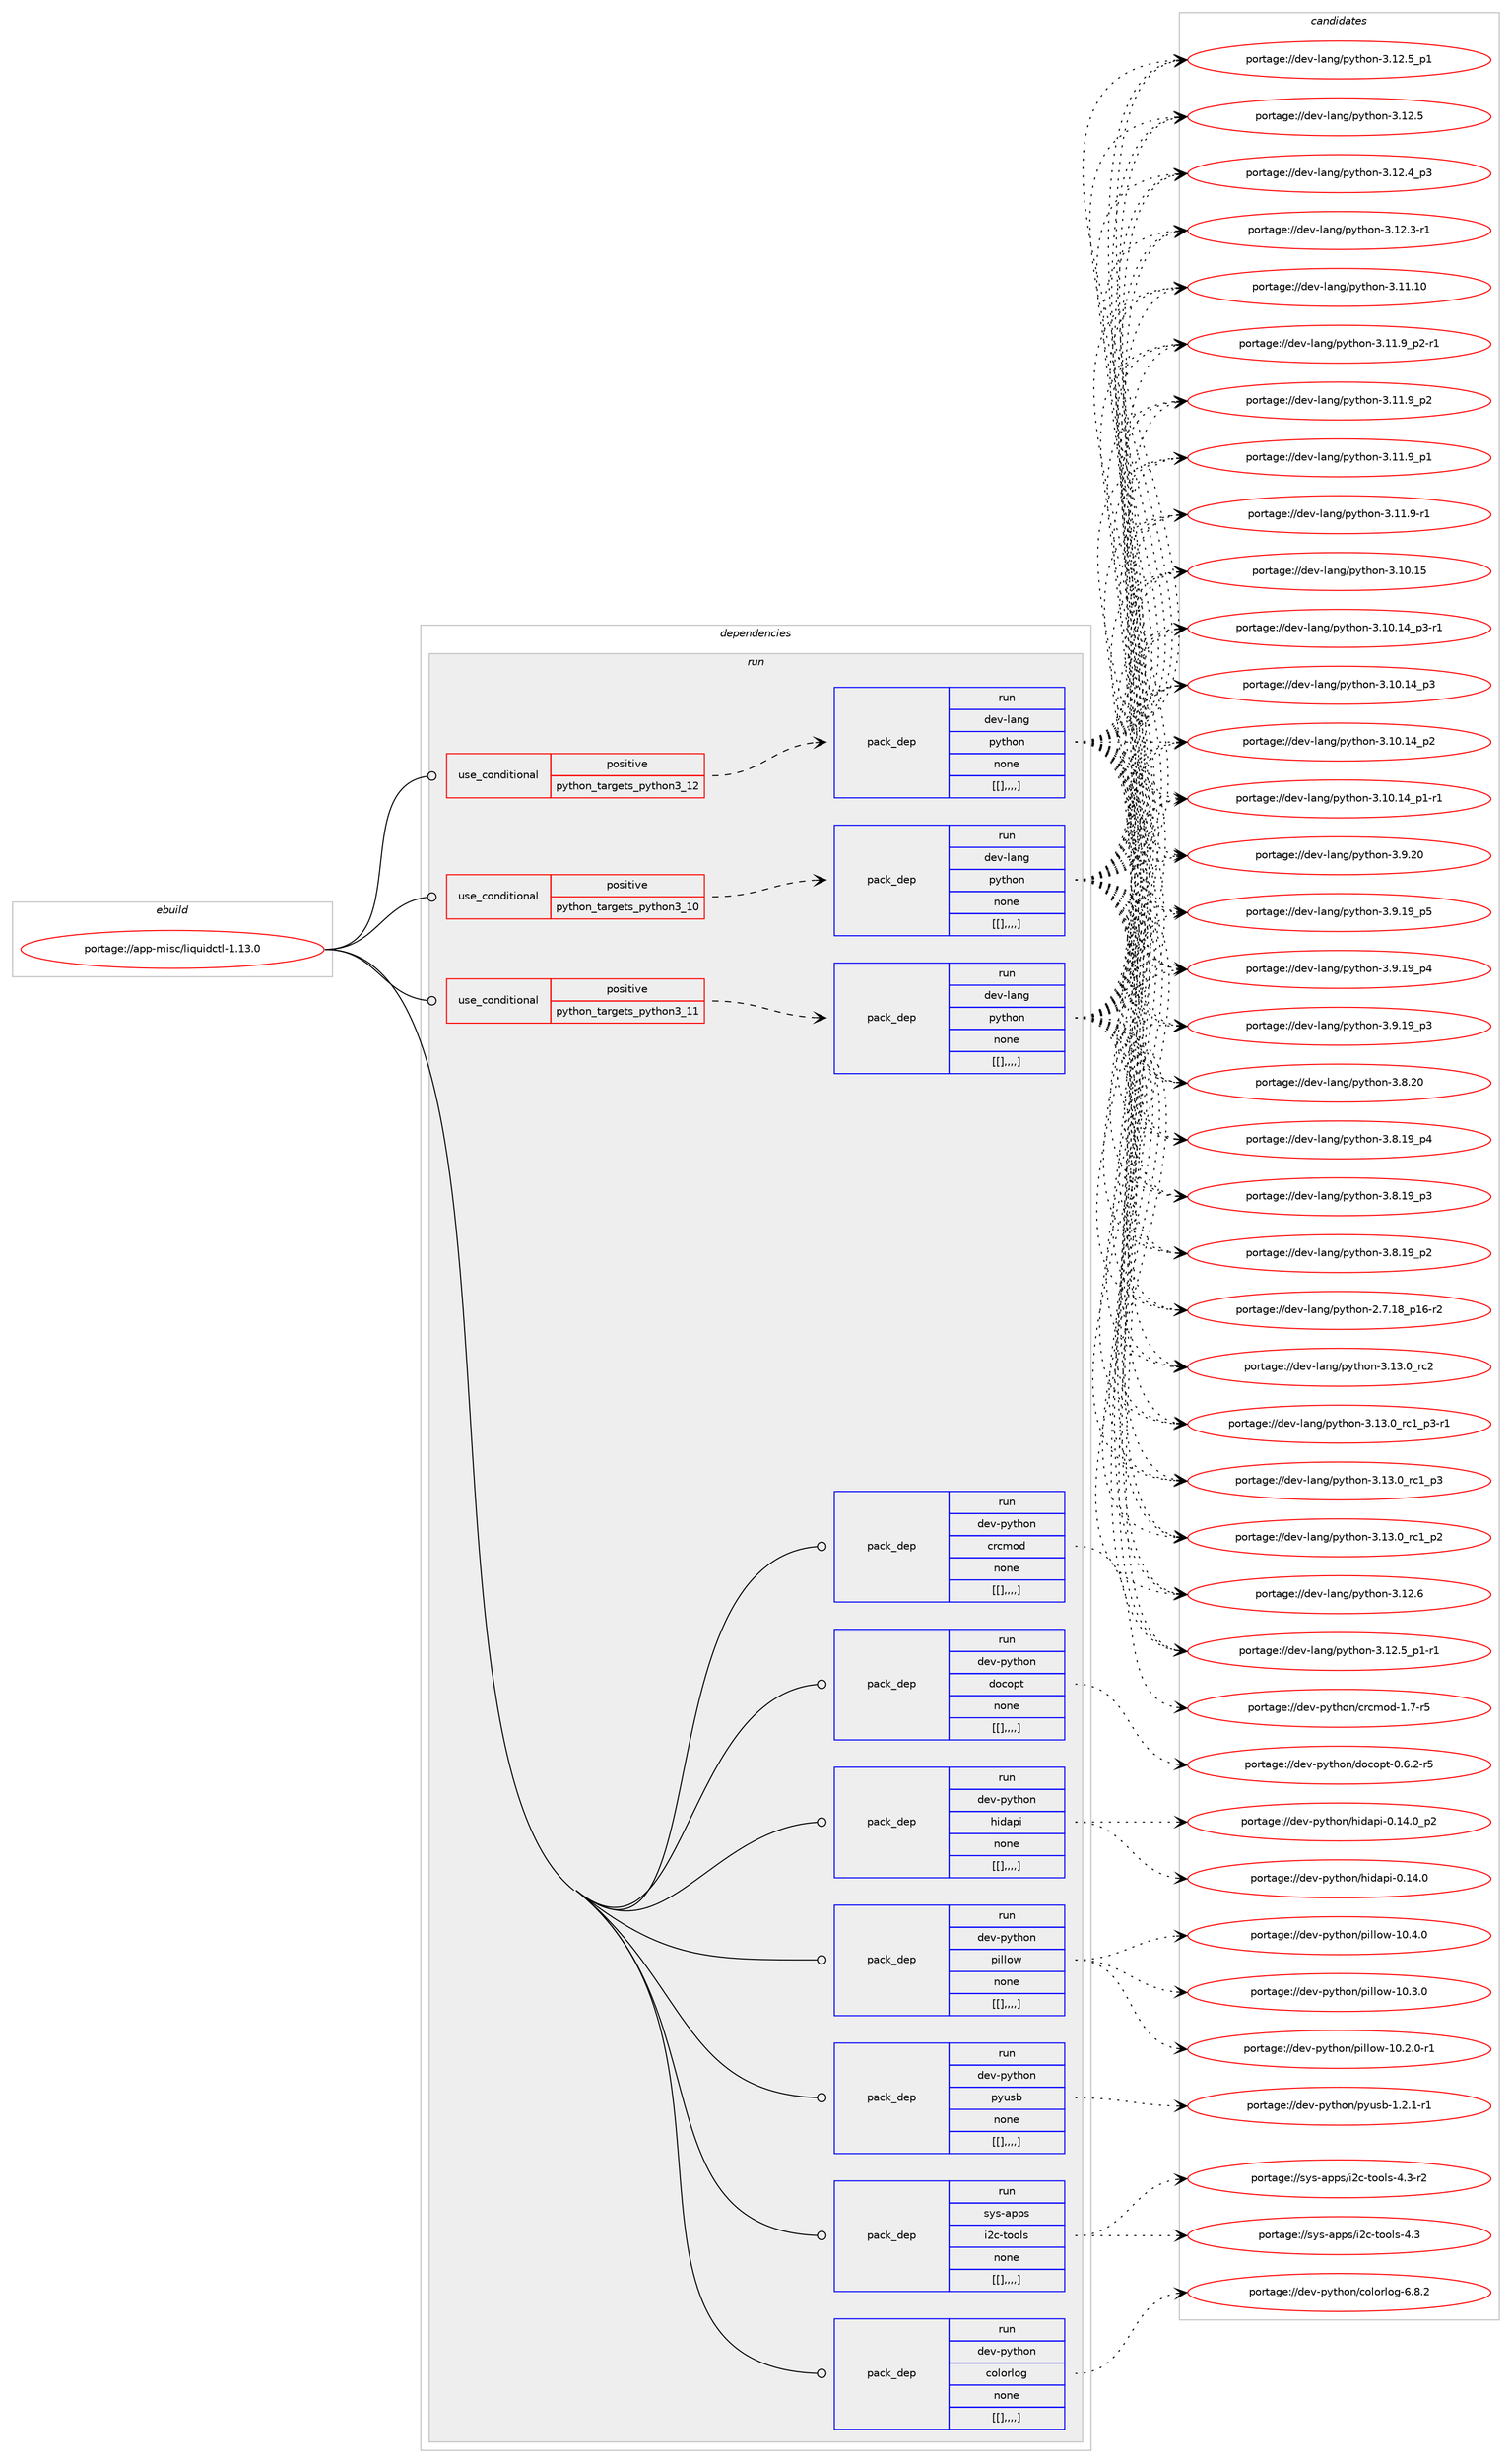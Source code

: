 digraph prolog {

# *************
# Graph options
# *************

newrank=true;
concentrate=true;
compound=true;
graph [rankdir=LR,fontname=Helvetica,fontsize=10,ranksep=1.5];#, ranksep=2.5, nodesep=0.2];
edge  [arrowhead=vee];
node  [fontname=Helvetica,fontsize=10];

# **********
# The ebuild
# **********

subgraph cluster_leftcol {
color=gray;
label=<<i>ebuild</i>>;
id [label="portage://app-misc/liquidctl-1.13.0", color=red, width=4, href="../app-misc/liquidctl-1.13.0.svg"];
}

# ****************
# The dependencies
# ****************

subgraph cluster_midcol {
color=gray;
label=<<i>dependencies</i>>;
subgraph cluster_compile {
fillcolor="#eeeeee";
style=filled;
label=<<i>compile</i>>;
}
subgraph cluster_compileandrun {
fillcolor="#eeeeee";
style=filled;
label=<<i>compile and run</i>>;
}
subgraph cluster_run {
fillcolor="#eeeeee";
style=filled;
label=<<i>run</i>>;
subgraph cond12433 {
dependency42637 [label=<<TABLE BORDER="0" CELLBORDER="1" CELLSPACING="0" CELLPADDING="4"><TR><TD ROWSPAN="3" CELLPADDING="10">use_conditional</TD></TR><TR><TD>positive</TD></TR><TR><TD>python_targets_python3_10</TD></TR></TABLE>>, shape=none, color=red];
subgraph pack29804 {
dependency42638 [label=<<TABLE BORDER="0" CELLBORDER="1" CELLSPACING="0" CELLPADDING="4" WIDTH="220"><TR><TD ROWSPAN="6" CELLPADDING="30">pack_dep</TD></TR><TR><TD WIDTH="110">run</TD></TR><TR><TD>dev-lang</TD></TR><TR><TD>python</TD></TR><TR><TD>none</TD></TR><TR><TD>[[],,,,]</TD></TR></TABLE>>, shape=none, color=blue];
}
dependency42637:e -> dependency42638:w [weight=20,style="dashed",arrowhead="vee"];
}
id:e -> dependency42637:w [weight=20,style="solid",arrowhead="odot"];
subgraph cond12434 {
dependency42639 [label=<<TABLE BORDER="0" CELLBORDER="1" CELLSPACING="0" CELLPADDING="4"><TR><TD ROWSPAN="3" CELLPADDING="10">use_conditional</TD></TR><TR><TD>positive</TD></TR><TR><TD>python_targets_python3_11</TD></TR></TABLE>>, shape=none, color=red];
subgraph pack29805 {
dependency42640 [label=<<TABLE BORDER="0" CELLBORDER="1" CELLSPACING="0" CELLPADDING="4" WIDTH="220"><TR><TD ROWSPAN="6" CELLPADDING="30">pack_dep</TD></TR><TR><TD WIDTH="110">run</TD></TR><TR><TD>dev-lang</TD></TR><TR><TD>python</TD></TR><TR><TD>none</TD></TR><TR><TD>[[],,,,]</TD></TR></TABLE>>, shape=none, color=blue];
}
dependency42639:e -> dependency42640:w [weight=20,style="dashed",arrowhead="vee"];
}
id:e -> dependency42639:w [weight=20,style="solid",arrowhead="odot"];
subgraph cond12435 {
dependency42641 [label=<<TABLE BORDER="0" CELLBORDER="1" CELLSPACING="0" CELLPADDING="4"><TR><TD ROWSPAN="3" CELLPADDING="10">use_conditional</TD></TR><TR><TD>positive</TD></TR><TR><TD>python_targets_python3_12</TD></TR></TABLE>>, shape=none, color=red];
subgraph pack29806 {
dependency42642 [label=<<TABLE BORDER="0" CELLBORDER="1" CELLSPACING="0" CELLPADDING="4" WIDTH="220"><TR><TD ROWSPAN="6" CELLPADDING="30">pack_dep</TD></TR><TR><TD WIDTH="110">run</TD></TR><TR><TD>dev-lang</TD></TR><TR><TD>python</TD></TR><TR><TD>none</TD></TR><TR><TD>[[],,,,]</TD></TR></TABLE>>, shape=none, color=blue];
}
dependency42641:e -> dependency42642:w [weight=20,style="dashed",arrowhead="vee"];
}
id:e -> dependency42641:w [weight=20,style="solid",arrowhead="odot"];
subgraph pack29807 {
dependency42643 [label=<<TABLE BORDER="0" CELLBORDER="1" CELLSPACING="0" CELLPADDING="4" WIDTH="220"><TR><TD ROWSPAN="6" CELLPADDING="30">pack_dep</TD></TR><TR><TD WIDTH="110">run</TD></TR><TR><TD>dev-python</TD></TR><TR><TD>colorlog</TD></TR><TR><TD>none</TD></TR><TR><TD>[[],,,,]</TD></TR></TABLE>>, shape=none, color=blue];
}
id:e -> dependency42643:w [weight=20,style="solid",arrowhead="odot"];
subgraph pack29808 {
dependency42644 [label=<<TABLE BORDER="0" CELLBORDER="1" CELLSPACING="0" CELLPADDING="4" WIDTH="220"><TR><TD ROWSPAN="6" CELLPADDING="30">pack_dep</TD></TR><TR><TD WIDTH="110">run</TD></TR><TR><TD>dev-python</TD></TR><TR><TD>crcmod</TD></TR><TR><TD>none</TD></TR><TR><TD>[[],,,,]</TD></TR></TABLE>>, shape=none, color=blue];
}
id:e -> dependency42644:w [weight=20,style="solid",arrowhead="odot"];
subgraph pack29809 {
dependency42645 [label=<<TABLE BORDER="0" CELLBORDER="1" CELLSPACING="0" CELLPADDING="4" WIDTH="220"><TR><TD ROWSPAN="6" CELLPADDING="30">pack_dep</TD></TR><TR><TD WIDTH="110">run</TD></TR><TR><TD>dev-python</TD></TR><TR><TD>docopt</TD></TR><TR><TD>none</TD></TR><TR><TD>[[],,,,]</TD></TR></TABLE>>, shape=none, color=blue];
}
id:e -> dependency42645:w [weight=20,style="solid",arrowhead="odot"];
subgraph pack29810 {
dependency42646 [label=<<TABLE BORDER="0" CELLBORDER="1" CELLSPACING="0" CELLPADDING="4" WIDTH="220"><TR><TD ROWSPAN="6" CELLPADDING="30">pack_dep</TD></TR><TR><TD WIDTH="110">run</TD></TR><TR><TD>dev-python</TD></TR><TR><TD>hidapi</TD></TR><TR><TD>none</TD></TR><TR><TD>[[],,,,]</TD></TR></TABLE>>, shape=none, color=blue];
}
id:e -> dependency42646:w [weight=20,style="solid",arrowhead="odot"];
subgraph pack29811 {
dependency42647 [label=<<TABLE BORDER="0" CELLBORDER="1" CELLSPACING="0" CELLPADDING="4" WIDTH="220"><TR><TD ROWSPAN="6" CELLPADDING="30">pack_dep</TD></TR><TR><TD WIDTH="110">run</TD></TR><TR><TD>dev-python</TD></TR><TR><TD>pillow</TD></TR><TR><TD>none</TD></TR><TR><TD>[[],,,,]</TD></TR></TABLE>>, shape=none, color=blue];
}
id:e -> dependency42647:w [weight=20,style="solid",arrowhead="odot"];
subgraph pack29812 {
dependency42648 [label=<<TABLE BORDER="0" CELLBORDER="1" CELLSPACING="0" CELLPADDING="4" WIDTH="220"><TR><TD ROWSPAN="6" CELLPADDING="30">pack_dep</TD></TR><TR><TD WIDTH="110">run</TD></TR><TR><TD>dev-python</TD></TR><TR><TD>pyusb</TD></TR><TR><TD>none</TD></TR><TR><TD>[[],,,,]</TD></TR></TABLE>>, shape=none, color=blue];
}
id:e -> dependency42648:w [weight=20,style="solid",arrowhead="odot"];
subgraph pack29813 {
dependency42649 [label=<<TABLE BORDER="0" CELLBORDER="1" CELLSPACING="0" CELLPADDING="4" WIDTH="220"><TR><TD ROWSPAN="6" CELLPADDING="30">pack_dep</TD></TR><TR><TD WIDTH="110">run</TD></TR><TR><TD>sys-apps</TD></TR><TR><TD>i2c-tools</TD></TR><TR><TD>none</TD></TR><TR><TD>[[],,,,]</TD></TR></TABLE>>, shape=none, color=blue];
}
id:e -> dependency42649:w [weight=20,style="solid",arrowhead="odot"];
}
}

# **************
# The candidates
# **************

subgraph cluster_choices {
rank=same;
color=gray;
label=<<i>candidates</i>>;

subgraph choice29804 {
color=black;
nodesep=1;
choice10010111845108971101034711212111610411111045514649514648951149950 [label="portage://dev-lang/python-3.13.0_rc2", color=red, width=4,href="../dev-lang/python-3.13.0_rc2.svg"];
choice1001011184510897110103471121211161041111104551464951464895114994995112514511449 [label="portage://dev-lang/python-3.13.0_rc1_p3-r1", color=red, width=4,href="../dev-lang/python-3.13.0_rc1_p3-r1.svg"];
choice100101118451089711010347112121116104111110455146495146489511499499511251 [label="portage://dev-lang/python-3.13.0_rc1_p3", color=red, width=4,href="../dev-lang/python-3.13.0_rc1_p3.svg"];
choice100101118451089711010347112121116104111110455146495146489511499499511250 [label="portage://dev-lang/python-3.13.0_rc1_p2", color=red, width=4,href="../dev-lang/python-3.13.0_rc1_p2.svg"];
choice10010111845108971101034711212111610411111045514649504654 [label="portage://dev-lang/python-3.12.6", color=red, width=4,href="../dev-lang/python-3.12.6.svg"];
choice1001011184510897110103471121211161041111104551464950465395112494511449 [label="portage://dev-lang/python-3.12.5_p1-r1", color=red, width=4,href="../dev-lang/python-3.12.5_p1-r1.svg"];
choice100101118451089711010347112121116104111110455146495046539511249 [label="portage://dev-lang/python-3.12.5_p1", color=red, width=4,href="../dev-lang/python-3.12.5_p1.svg"];
choice10010111845108971101034711212111610411111045514649504653 [label="portage://dev-lang/python-3.12.5", color=red, width=4,href="../dev-lang/python-3.12.5.svg"];
choice100101118451089711010347112121116104111110455146495046529511251 [label="portage://dev-lang/python-3.12.4_p3", color=red, width=4,href="../dev-lang/python-3.12.4_p3.svg"];
choice100101118451089711010347112121116104111110455146495046514511449 [label="portage://dev-lang/python-3.12.3-r1", color=red, width=4,href="../dev-lang/python-3.12.3-r1.svg"];
choice1001011184510897110103471121211161041111104551464949464948 [label="portage://dev-lang/python-3.11.10", color=red, width=4,href="../dev-lang/python-3.11.10.svg"];
choice1001011184510897110103471121211161041111104551464949465795112504511449 [label="portage://dev-lang/python-3.11.9_p2-r1", color=red, width=4,href="../dev-lang/python-3.11.9_p2-r1.svg"];
choice100101118451089711010347112121116104111110455146494946579511250 [label="portage://dev-lang/python-3.11.9_p2", color=red, width=4,href="../dev-lang/python-3.11.9_p2.svg"];
choice100101118451089711010347112121116104111110455146494946579511249 [label="portage://dev-lang/python-3.11.9_p1", color=red, width=4,href="../dev-lang/python-3.11.9_p1.svg"];
choice100101118451089711010347112121116104111110455146494946574511449 [label="portage://dev-lang/python-3.11.9-r1", color=red, width=4,href="../dev-lang/python-3.11.9-r1.svg"];
choice1001011184510897110103471121211161041111104551464948464953 [label="portage://dev-lang/python-3.10.15", color=red, width=4,href="../dev-lang/python-3.10.15.svg"];
choice100101118451089711010347112121116104111110455146494846495295112514511449 [label="portage://dev-lang/python-3.10.14_p3-r1", color=red, width=4,href="../dev-lang/python-3.10.14_p3-r1.svg"];
choice10010111845108971101034711212111610411111045514649484649529511251 [label="portage://dev-lang/python-3.10.14_p3", color=red, width=4,href="../dev-lang/python-3.10.14_p3.svg"];
choice10010111845108971101034711212111610411111045514649484649529511250 [label="portage://dev-lang/python-3.10.14_p2", color=red, width=4,href="../dev-lang/python-3.10.14_p2.svg"];
choice100101118451089711010347112121116104111110455146494846495295112494511449 [label="portage://dev-lang/python-3.10.14_p1-r1", color=red, width=4,href="../dev-lang/python-3.10.14_p1-r1.svg"];
choice10010111845108971101034711212111610411111045514657465048 [label="portage://dev-lang/python-3.9.20", color=red, width=4,href="../dev-lang/python-3.9.20.svg"];
choice100101118451089711010347112121116104111110455146574649579511253 [label="portage://dev-lang/python-3.9.19_p5", color=red, width=4,href="../dev-lang/python-3.9.19_p5.svg"];
choice100101118451089711010347112121116104111110455146574649579511252 [label="portage://dev-lang/python-3.9.19_p4", color=red, width=4,href="../dev-lang/python-3.9.19_p4.svg"];
choice100101118451089711010347112121116104111110455146574649579511251 [label="portage://dev-lang/python-3.9.19_p3", color=red, width=4,href="../dev-lang/python-3.9.19_p3.svg"];
choice10010111845108971101034711212111610411111045514656465048 [label="portage://dev-lang/python-3.8.20", color=red, width=4,href="../dev-lang/python-3.8.20.svg"];
choice100101118451089711010347112121116104111110455146564649579511252 [label="portage://dev-lang/python-3.8.19_p4", color=red, width=4,href="../dev-lang/python-3.8.19_p4.svg"];
choice100101118451089711010347112121116104111110455146564649579511251 [label="portage://dev-lang/python-3.8.19_p3", color=red, width=4,href="../dev-lang/python-3.8.19_p3.svg"];
choice100101118451089711010347112121116104111110455146564649579511250 [label="portage://dev-lang/python-3.8.19_p2", color=red, width=4,href="../dev-lang/python-3.8.19_p2.svg"];
choice100101118451089711010347112121116104111110455046554649569511249544511450 [label="portage://dev-lang/python-2.7.18_p16-r2", color=red, width=4,href="../dev-lang/python-2.7.18_p16-r2.svg"];
dependency42638:e -> choice10010111845108971101034711212111610411111045514649514648951149950:w [style=dotted,weight="100"];
dependency42638:e -> choice1001011184510897110103471121211161041111104551464951464895114994995112514511449:w [style=dotted,weight="100"];
dependency42638:e -> choice100101118451089711010347112121116104111110455146495146489511499499511251:w [style=dotted,weight="100"];
dependency42638:e -> choice100101118451089711010347112121116104111110455146495146489511499499511250:w [style=dotted,weight="100"];
dependency42638:e -> choice10010111845108971101034711212111610411111045514649504654:w [style=dotted,weight="100"];
dependency42638:e -> choice1001011184510897110103471121211161041111104551464950465395112494511449:w [style=dotted,weight="100"];
dependency42638:e -> choice100101118451089711010347112121116104111110455146495046539511249:w [style=dotted,weight="100"];
dependency42638:e -> choice10010111845108971101034711212111610411111045514649504653:w [style=dotted,weight="100"];
dependency42638:e -> choice100101118451089711010347112121116104111110455146495046529511251:w [style=dotted,weight="100"];
dependency42638:e -> choice100101118451089711010347112121116104111110455146495046514511449:w [style=dotted,weight="100"];
dependency42638:e -> choice1001011184510897110103471121211161041111104551464949464948:w [style=dotted,weight="100"];
dependency42638:e -> choice1001011184510897110103471121211161041111104551464949465795112504511449:w [style=dotted,weight="100"];
dependency42638:e -> choice100101118451089711010347112121116104111110455146494946579511250:w [style=dotted,weight="100"];
dependency42638:e -> choice100101118451089711010347112121116104111110455146494946579511249:w [style=dotted,weight="100"];
dependency42638:e -> choice100101118451089711010347112121116104111110455146494946574511449:w [style=dotted,weight="100"];
dependency42638:e -> choice1001011184510897110103471121211161041111104551464948464953:w [style=dotted,weight="100"];
dependency42638:e -> choice100101118451089711010347112121116104111110455146494846495295112514511449:w [style=dotted,weight="100"];
dependency42638:e -> choice10010111845108971101034711212111610411111045514649484649529511251:w [style=dotted,weight="100"];
dependency42638:e -> choice10010111845108971101034711212111610411111045514649484649529511250:w [style=dotted,weight="100"];
dependency42638:e -> choice100101118451089711010347112121116104111110455146494846495295112494511449:w [style=dotted,weight="100"];
dependency42638:e -> choice10010111845108971101034711212111610411111045514657465048:w [style=dotted,weight="100"];
dependency42638:e -> choice100101118451089711010347112121116104111110455146574649579511253:w [style=dotted,weight="100"];
dependency42638:e -> choice100101118451089711010347112121116104111110455146574649579511252:w [style=dotted,weight="100"];
dependency42638:e -> choice100101118451089711010347112121116104111110455146574649579511251:w [style=dotted,weight="100"];
dependency42638:e -> choice10010111845108971101034711212111610411111045514656465048:w [style=dotted,weight="100"];
dependency42638:e -> choice100101118451089711010347112121116104111110455146564649579511252:w [style=dotted,weight="100"];
dependency42638:e -> choice100101118451089711010347112121116104111110455146564649579511251:w [style=dotted,weight="100"];
dependency42638:e -> choice100101118451089711010347112121116104111110455146564649579511250:w [style=dotted,weight="100"];
dependency42638:e -> choice100101118451089711010347112121116104111110455046554649569511249544511450:w [style=dotted,weight="100"];
}
subgraph choice29805 {
color=black;
nodesep=1;
choice10010111845108971101034711212111610411111045514649514648951149950 [label="portage://dev-lang/python-3.13.0_rc2", color=red, width=4,href="../dev-lang/python-3.13.0_rc2.svg"];
choice1001011184510897110103471121211161041111104551464951464895114994995112514511449 [label="portage://dev-lang/python-3.13.0_rc1_p3-r1", color=red, width=4,href="../dev-lang/python-3.13.0_rc1_p3-r1.svg"];
choice100101118451089711010347112121116104111110455146495146489511499499511251 [label="portage://dev-lang/python-3.13.0_rc1_p3", color=red, width=4,href="../dev-lang/python-3.13.0_rc1_p3.svg"];
choice100101118451089711010347112121116104111110455146495146489511499499511250 [label="portage://dev-lang/python-3.13.0_rc1_p2", color=red, width=4,href="../dev-lang/python-3.13.0_rc1_p2.svg"];
choice10010111845108971101034711212111610411111045514649504654 [label="portage://dev-lang/python-3.12.6", color=red, width=4,href="../dev-lang/python-3.12.6.svg"];
choice1001011184510897110103471121211161041111104551464950465395112494511449 [label="portage://dev-lang/python-3.12.5_p1-r1", color=red, width=4,href="../dev-lang/python-3.12.5_p1-r1.svg"];
choice100101118451089711010347112121116104111110455146495046539511249 [label="portage://dev-lang/python-3.12.5_p1", color=red, width=4,href="../dev-lang/python-3.12.5_p1.svg"];
choice10010111845108971101034711212111610411111045514649504653 [label="portage://dev-lang/python-3.12.5", color=red, width=4,href="../dev-lang/python-3.12.5.svg"];
choice100101118451089711010347112121116104111110455146495046529511251 [label="portage://dev-lang/python-3.12.4_p3", color=red, width=4,href="../dev-lang/python-3.12.4_p3.svg"];
choice100101118451089711010347112121116104111110455146495046514511449 [label="portage://dev-lang/python-3.12.3-r1", color=red, width=4,href="../dev-lang/python-3.12.3-r1.svg"];
choice1001011184510897110103471121211161041111104551464949464948 [label="portage://dev-lang/python-3.11.10", color=red, width=4,href="../dev-lang/python-3.11.10.svg"];
choice1001011184510897110103471121211161041111104551464949465795112504511449 [label="portage://dev-lang/python-3.11.9_p2-r1", color=red, width=4,href="../dev-lang/python-3.11.9_p2-r1.svg"];
choice100101118451089711010347112121116104111110455146494946579511250 [label="portage://dev-lang/python-3.11.9_p2", color=red, width=4,href="../dev-lang/python-3.11.9_p2.svg"];
choice100101118451089711010347112121116104111110455146494946579511249 [label="portage://dev-lang/python-3.11.9_p1", color=red, width=4,href="../dev-lang/python-3.11.9_p1.svg"];
choice100101118451089711010347112121116104111110455146494946574511449 [label="portage://dev-lang/python-3.11.9-r1", color=red, width=4,href="../dev-lang/python-3.11.9-r1.svg"];
choice1001011184510897110103471121211161041111104551464948464953 [label="portage://dev-lang/python-3.10.15", color=red, width=4,href="../dev-lang/python-3.10.15.svg"];
choice100101118451089711010347112121116104111110455146494846495295112514511449 [label="portage://dev-lang/python-3.10.14_p3-r1", color=red, width=4,href="../dev-lang/python-3.10.14_p3-r1.svg"];
choice10010111845108971101034711212111610411111045514649484649529511251 [label="portage://dev-lang/python-3.10.14_p3", color=red, width=4,href="../dev-lang/python-3.10.14_p3.svg"];
choice10010111845108971101034711212111610411111045514649484649529511250 [label="portage://dev-lang/python-3.10.14_p2", color=red, width=4,href="../dev-lang/python-3.10.14_p2.svg"];
choice100101118451089711010347112121116104111110455146494846495295112494511449 [label="portage://dev-lang/python-3.10.14_p1-r1", color=red, width=4,href="../dev-lang/python-3.10.14_p1-r1.svg"];
choice10010111845108971101034711212111610411111045514657465048 [label="portage://dev-lang/python-3.9.20", color=red, width=4,href="../dev-lang/python-3.9.20.svg"];
choice100101118451089711010347112121116104111110455146574649579511253 [label="portage://dev-lang/python-3.9.19_p5", color=red, width=4,href="../dev-lang/python-3.9.19_p5.svg"];
choice100101118451089711010347112121116104111110455146574649579511252 [label="portage://dev-lang/python-3.9.19_p4", color=red, width=4,href="../dev-lang/python-3.9.19_p4.svg"];
choice100101118451089711010347112121116104111110455146574649579511251 [label="portage://dev-lang/python-3.9.19_p3", color=red, width=4,href="../dev-lang/python-3.9.19_p3.svg"];
choice10010111845108971101034711212111610411111045514656465048 [label="portage://dev-lang/python-3.8.20", color=red, width=4,href="../dev-lang/python-3.8.20.svg"];
choice100101118451089711010347112121116104111110455146564649579511252 [label="portage://dev-lang/python-3.8.19_p4", color=red, width=4,href="../dev-lang/python-3.8.19_p4.svg"];
choice100101118451089711010347112121116104111110455146564649579511251 [label="portage://dev-lang/python-3.8.19_p3", color=red, width=4,href="../dev-lang/python-3.8.19_p3.svg"];
choice100101118451089711010347112121116104111110455146564649579511250 [label="portage://dev-lang/python-3.8.19_p2", color=red, width=4,href="../dev-lang/python-3.8.19_p2.svg"];
choice100101118451089711010347112121116104111110455046554649569511249544511450 [label="portage://dev-lang/python-2.7.18_p16-r2", color=red, width=4,href="../dev-lang/python-2.7.18_p16-r2.svg"];
dependency42640:e -> choice10010111845108971101034711212111610411111045514649514648951149950:w [style=dotted,weight="100"];
dependency42640:e -> choice1001011184510897110103471121211161041111104551464951464895114994995112514511449:w [style=dotted,weight="100"];
dependency42640:e -> choice100101118451089711010347112121116104111110455146495146489511499499511251:w [style=dotted,weight="100"];
dependency42640:e -> choice100101118451089711010347112121116104111110455146495146489511499499511250:w [style=dotted,weight="100"];
dependency42640:e -> choice10010111845108971101034711212111610411111045514649504654:w [style=dotted,weight="100"];
dependency42640:e -> choice1001011184510897110103471121211161041111104551464950465395112494511449:w [style=dotted,weight="100"];
dependency42640:e -> choice100101118451089711010347112121116104111110455146495046539511249:w [style=dotted,weight="100"];
dependency42640:e -> choice10010111845108971101034711212111610411111045514649504653:w [style=dotted,weight="100"];
dependency42640:e -> choice100101118451089711010347112121116104111110455146495046529511251:w [style=dotted,weight="100"];
dependency42640:e -> choice100101118451089711010347112121116104111110455146495046514511449:w [style=dotted,weight="100"];
dependency42640:e -> choice1001011184510897110103471121211161041111104551464949464948:w [style=dotted,weight="100"];
dependency42640:e -> choice1001011184510897110103471121211161041111104551464949465795112504511449:w [style=dotted,weight="100"];
dependency42640:e -> choice100101118451089711010347112121116104111110455146494946579511250:w [style=dotted,weight="100"];
dependency42640:e -> choice100101118451089711010347112121116104111110455146494946579511249:w [style=dotted,weight="100"];
dependency42640:e -> choice100101118451089711010347112121116104111110455146494946574511449:w [style=dotted,weight="100"];
dependency42640:e -> choice1001011184510897110103471121211161041111104551464948464953:w [style=dotted,weight="100"];
dependency42640:e -> choice100101118451089711010347112121116104111110455146494846495295112514511449:w [style=dotted,weight="100"];
dependency42640:e -> choice10010111845108971101034711212111610411111045514649484649529511251:w [style=dotted,weight="100"];
dependency42640:e -> choice10010111845108971101034711212111610411111045514649484649529511250:w [style=dotted,weight="100"];
dependency42640:e -> choice100101118451089711010347112121116104111110455146494846495295112494511449:w [style=dotted,weight="100"];
dependency42640:e -> choice10010111845108971101034711212111610411111045514657465048:w [style=dotted,weight="100"];
dependency42640:e -> choice100101118451089711010347112121116104111110455146574649579511253:w [style=dotted,weight="100"];
dependency42640:e -> choice100101118451089711010347112121116104111110455146574649579511252:w [style=dotted,weight="100"];
dependency42640:e -> choice100101118451089711010347112121116104111110455146574649579511251:w [style=dotted,weight="100"];
dependency42640:e -> choice10010111845108971101034711212111610411111045514656465048:w [style=dotted,weight="100"];
dependency42640:e -> choice100101118451089711010347112121116104111110455146564649579511252:w [style=dotted,weight="100"];
dependency42640:e -> choice100101118451089711010347112121116104111110455146564649579511251:w [style=dotted,weight="100"];
dependency42640:e -> choice100101118451089711010347112121116104111110455146564649579511250:w [style=dotted,weight="100"];
dependency42640:e -> choice100101118451089711010347112121116104111110455046554649569511249544511450:w [style=dotted,weight="100"];
}
subgraph choice29806 {
color=black;
nodesep=1;
choice10010111845108971101034711212111610411111045514649514648951149950 [label="portage://dev-lang/python-3.13.0_rc2", color=red, width=4,href="../dev-lang/python-3.13.0_rc2.svg"];
choice1001011184510897110103471121211161041111104551464951464895114994995112514511449 [label="portage://dev-lang/python-3.13.0_rc1_p3-r1", color=red, width=4,href="../dev-lang/python-3.13.0_rc1_p3-r1.svg"];
choice100101118451089711010347112121116104111110455146495146489511499499511251 [label="portage://dev-lang/python-3.13.0_rc1_p3", color=red, width=4,href="../dev-lang/python-3.13.0_rc1_p3.svg"];
choice100101118451089711010347112121116104111110455146495146489511499499511250 [label="portage://dev-lang/python-3.13.0_rc1_p2", color=red, width=4,href="../dev-lang/python-3.13.0_rc1_p2.svg"];
choice10010111845108971101034711212111610411111045514649504654 [label="portage://dev-lang/python-3.12.6", color=red, width=4,href="../dev-lang/python-3.12.6.svg"];
choice1001011184510897110103471121211161041111104551464950465395112494511449 [label="portage://dev-lang/python-3.12.5_p1-r1", color=red, width=4,href="../dev-lang/python-3.12.5_p1-r1.svg"];
choice100101118451089711010347112121116104111110455146495046539511249 [label="portage://dev-lang/python-3.12.5_p1", color=red, width=4,href="../dev-lang/python-3.12.5_p1.svg"];
choice10010111845108971101034711212111610411111045514649504653 [label="portage://dev-lang/python-3.12.5", color=red, width=4,href="../dev-lang/python-3.12.5.svg"];
choice100101118451089711010347112121116104111110455146495046529511251 [label="portage://dev-lang/python-3.12.4_p3", color=red, width=4,href="../dev-lang/python-3.12.4_p3.svg"];
choice100101118451089711010347112121116104111110455146495046514511449 [label="portage://dev-lang/python-3.12.3-r1", color=red, width=4,href="../dev-lang/python-3.12.3-r1.svg"];
choice1001011184510897110103471121211161041111104551464949464948 [label="portage://dev-lang/python-3.11.10", color=red, width=4,href="../dev-lang/python-3.11.10.svg"];
choice1001011184510897110103471121211161041111104551464949465795112504511449 [label="portage://dev-lang/python-3.11.9_p2-r1", color=red, width=4,href="../dev-lang/python-3.11.9_p2-r1.svg"];
choice100101118451089711010347112121116104111110455146494946579511250 [label="portage://dev-lang/python-3.11.9_p2", color=red, width=4,href="../dev-lang/python-3.11.9_p2.svg"];
choice100101118451089711010347112121116104111110455146494946579511249 [label="portage://dev-lang/python-3.11.9_p1", color=red, width=4,href="../dev-lang/python-3.11.9_p1.svg"];
choice100101118451089711010347112121116104111110455146494946574511449 [label="portage://dev-lang/python-3.11.9-r1", color=red, width=4,href="../dev-lang/python-3.11.9-r1.svg"];
choice1001011184510897110103471121211161041111104551464948464953 [label="portage://dev-lang/python-3.10.15", color=red, width=4,href="../dev-lang/python-3.10.15.svg"];
choice100101118451089711010347112121116104111110455146494846495295112514511449 [label="portage://dev-lang/python-3.10.14_p3-r1", color=red, width=4,href="../dev-lang/python-3.10.14_p3-r1.svg"];
choice10010111845108971101034711212111610411111045514649484649529511251 [label="portage://dev-lang/python-3.10.14_p3", color=red, width=4,href="../dev-lang/python-3.10.14_p3.svg"];
choice10010111845108971101034711212111610411111045514649484649529511250 [label="portage://dev-lang/python-3.10.14_p2", color=red, width=4,href="../dev-lang/python-3.10.14_p2.svg"];
choice100101118451089711010347112121116104111110455146494846495295112494511449 [label="portage://dev-lang/python-3.10.14_p1-r1", color=red, width=4,href="../dev-lang/python-3.10.14_p1-r1.svg"];
choice10010111845108971101034711212111610411111045514657465048 [label="portage://dev-lang/python-3.9.20", color=red, width=4,href="../dev-lang/python-3.9.20.svg"];
choice100101118451089711010347112121116104111110455146574649579511253 [label="portage://dev-lang/python-3.9.19_p5", color=red, width=4,href="../dev-lang/python-3.9.19_p5.svg"];
choice100101118451089711010347112121116104111110455146574649579511252 [label="portage://dev-lang/python-3.9.19_p4", color=red, width=4,href="../dev-lang/python-3.9.19_p4.svg"];
choice100101118451089711010347112121116104111110455146574649579511251 [label="portage://dev-lang/python-3.9.19_p3", color=red, width=4,href="../dev-lang/python-3.9.19_p3.svg"];
choice10010111845108971101034711212111610411111045514656465048 [label="portage://dev-lang/python-3.8.20", color=red, width=4,href="../dev-lang/python-3.8.20.svg"];
choice100101118451089711010347112121116104111110455146564649579511252 [label="portage://dev-lang/python-3.8.19_p4", color=red, width=4,href="../dev-lang/python-3.8.19_p4.svg"];
choice100101118451089711010347112121116104111110455146564649579511251 [label="portage://dev-lang/python-3.8.19_p3", color=red, width=4,href="../dev-lang/python-3.8.19_p3.svg"];
choice100101118451089711010347112121116104111110455146564649579511250 [label="portage://dev-lang/python-3.8.19_p2", color=red, width=4,href="../dev-lang/python-3.8.19_p2.svg"];
choice100101118451089711010347112121116104111110455046554649569511249544511450 [label="portage://dev-lang/python-2.7.18_p16-r2", color=red, width=4,href="../dev-lang/python-2.7.18_p16-r2.svg"];
dependency42642:e -> choice10010111845108971101034711212111610411111045514649514648951149950:w [style=dotted,weight="100"];
dependency42642:e -> choice1001011184510897110103471121211161041111104551464951464895114994995112514511449:w [style=dotted,weight="100"];
dependency42642:e -> choice100101118451089711010347112121116104111110455146495146489511499499511251:w [style=dotted,weight="100"];
dependency42642:e -> choice100101118451089711010347112121116104111110455146495146489511499499511250:w [style=dotted,weight="100"];
dependency42642:e -> choice10010111845108971101034711212111610411111045514649504654:w [style=dotted,weight="100"];
dependency42642:e -> choice1001011184510897110103471121211161041111104551464950465395112494511449:w [style=dotted,weight="100"];
dependency42642:e -> choice100101118451089711010347112121116104111110455146495046539511249:w [style=dotted,weight="100"];
dependency42642:e -> choice10010111845108971101034711212111610411111045514649504653:w [style=dotted,weight="100"];
dependency42642:e -> choice100101118451089711010347112121116104111110455146495046529511251:w [style=dotted,weight="100"];
dependency42642:e -> choice100101118451089711010347112121116104111110455146495046514511449:w [style=dotted,weight="100"];
dependency42642:e -> choice1001011184510897110103471121211161041111104551464949464948:w [style=dotted,weight="100"];
dependency42642:e -> choice1001011184510897110103471121211161041111104551464949465795112504511449:w [style=dotted,weight="100"];
dependency42642:e -> choice100101118451089711010347112121116104111110455146494946579511250:w [style=dotted,weight="100"];
dependency42642:e -> choice100101118451089711010347112121116104111110455146494946579511249:w [style=dotted,weight="100"];
dependency42642:e -> choice100101118451089711010347112121116104111110455146494946574511449:w [style=dotted,weight="100"];
dependency42642:e -> choice1001011184510897110103471121211161041111104551464948464953:w [style=dotted,weight="100"];
dependency42642:e -> choice100101118451089711010347112121116104111110455146494846495295112514511449:w [style=dotted,weight="100"];
dependency42642:e -> choice10010111845108971101034711212111610411111045514649484649529511251:w [style=dotted,weight="100"];
dependency42642:e -> choice10010111845108971101034711212111610411111045514649484649529511250:w [style=dotted,weight="100"];
dependency42642:e -> choice100101118451089711010347112121116104111110455146494846495295112494511449:w [style=dotted,weight="100"];
dependency42642:e -> choice10010111845108971101034711212111610411111045514657465048:w [style=dotted,weight="100"];
dependency42642:e -> choice100101118451089711010347112121116104111110455146574649579511253:w [style=dotted,weight="100"];
dependency42642:e -> choice100101118451089711010347112121116104111110455146574649579511252:w [style=dotted,weight="100"];
dependency42642:e -> choice100101118451089711010347112121116104111110455146574649579511251:w [style=dotted,weight="100"];
dependency42642:e -> choice10010111845108971101034711212111610411111045514656465048:w [style=dotted,weight="100"];
dependency42642:e -> choice100101118451089711010347112121116104111110455146564649579511252:w [style=dotted,weight="100"];
dependency42642:e -> choice100101118451089711010347112121116104111110455146564649579511251:w [style=dotted,weight="100"];
dependency42642:e -> choice100101118451089711010347112121116104111110455146564649579511250:w [style=dotted,weight="100"];
dependency42642:e -> choice100101118451089711010347112121116104111110455046554649569511249544511450:w [style=dotted,weight="100"];
}
subgraph choice29807 {
color=black;
nodesep=1;
choice100101118451121211161041111104799111108111114108111103455446564650 [label="portage://dev-python/colorlog-6.8.2", color=red, width=4,href="../dev-python/colorlog-6.8.2.svg"];
dependency42643:e -> choice100101118451121211161041111104799111108111114108111103455446564650:w [style=dotted,weight="100"];
}
subgraph choice29808 {
color=black;
nodesep=1;
choice10010111845112121116104111110479911499109111100454946554511453 [label="portage://dev-python/crcmod-1.7-r5", color=red, width=4,href="../dev-python/crcmod-1.7-r5.svg"];
dependency42644:e -> choice10010111845112121116104111110479911499109111100454946554511453:w [style=dotted,weight="100"];
}
subgraph choice29809 {
color=black;
nodesep=1;
choice1001011184511212111610411111047100111991111121164548465446504511453 [label="portage://dev-python/docopt-0.6.2-r5", color=red, width=4,href="../dev-python/docopt-0.6.2-r5.svg"];
dependency42645:e -> choice1001011184511212111610411111047100111991111121164548465446504511453:w [style=dotted,weight="100"];
}
subgraph choice29810 {
color=black;
nodesep=1;
choice100101118451121211161041111104710410510097112105454846495246489511250 [label="portage://dev-python/hidapi-0.14.0_p2", color=red, width=4,href="../dev-python/hidapi-0.14.0_p2.svg"];
choice10010111845112121116104111110471041051009711210545484649524648 [label="portage://dev-python/hidapi-0.14.0", color=red, width=4,href="../dev-python/hidapi-0.14.0.svg"];
dependency42646:e -> choice100101118451121211161041111104710410510097112105454846495246489511250:w [style=dotted,weight="100"];
dependency42646:e -> choice10010111845112121116104111110471041051009711210545484649524648:w [style=dotted,weight="100"];
}
subgraph choice29811 {
color=black;
nodesep=1;
choice100101118451121211161041111104711210510810811111945494846524648 [label="portage://dev-python/pillow-10.4.0", color=red, width=4,href="../dev-python/pillow-10.4.0.svg"];
choice100101118451121211161041111104711210510810811111945494846514648 [label="portage://dev-python/pillow-10.3.0", color=red, width=4,href="../dev-python/pillow-10.3.0.svg"];
choice1001011184511212111610411111047112105108108111119454948465046484511449 [label="portage://dev-python/pillow-10.2.0-r1", color=red, width=4,href="../dev-python/pillow-10.2.0-r1.svg"];
dependency42647:e -> choice100101118451121211161041111104711210510810811111945494846524648:w [style=dotted,weight="100"];
dependency42647:e -> choice100101118451121211161041111104711210510810811111945494846514648:w [style=dotted,weight="100"];
dependency42647:e -> choice1001011184511212111610411111047112105108108111119454948465046484511449:w [style=dotted,weight="100"];
}
subgraph choice29812 {
color=black;
nodesep=1;
choice1001011184511212111610411111047112121117115984549465046494511449 [label="portage://dev-python/pyusb-1.2.1-r1", color=red, width=4,href="../dev-python/pyusb-1.2.1-r1.svg"];
dependency42648:e -> choice1001011184511212111610411111047112121117115984549465046494511449:w [style=dotted,weight="100"];
}
subgraph choice29813 {
color=black;
nodesep=1;
choice115121115459711211211547105509945116111111108115455246514511450 [label="portage://sys-apps/i2c-tools-4.3-r2", color=red, width=4,href="../sys-apps/i2c-tools-4.3-r2.svg"];
choice11512111545971121121154710550994511611111110811545524651 [label="portage://sys-apps/i2c-tools-4.3", color=red, width=4,href="../sys-apps/i2c-tools-4.3.svg"];
dependency42649:e -> choice115121115459711211211547105509945116111111108115455246514511450:w [style=dotted,weight="100"];
dependency42649:e -> choice11512111545971121121154710550994511611111110811545524651:w [style=dotted,weight="100"];
}
}

}
